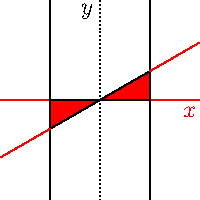 import graph;
size(0,100);

real d=Tan(30);
pair z1=(-1,-d);
pair z2=-z1;
filldraw(z1--z2--(1,0)--(-1,0)--cycle,red);

xaxis("$x$",red);
yaxis("$y$",dotted);

draw(z1--2*z1,red);
draw(z2--2*z2,red);

yaxis(XEquals(1),-2,2);
yaxis(XEquals(-1),-2,2);

